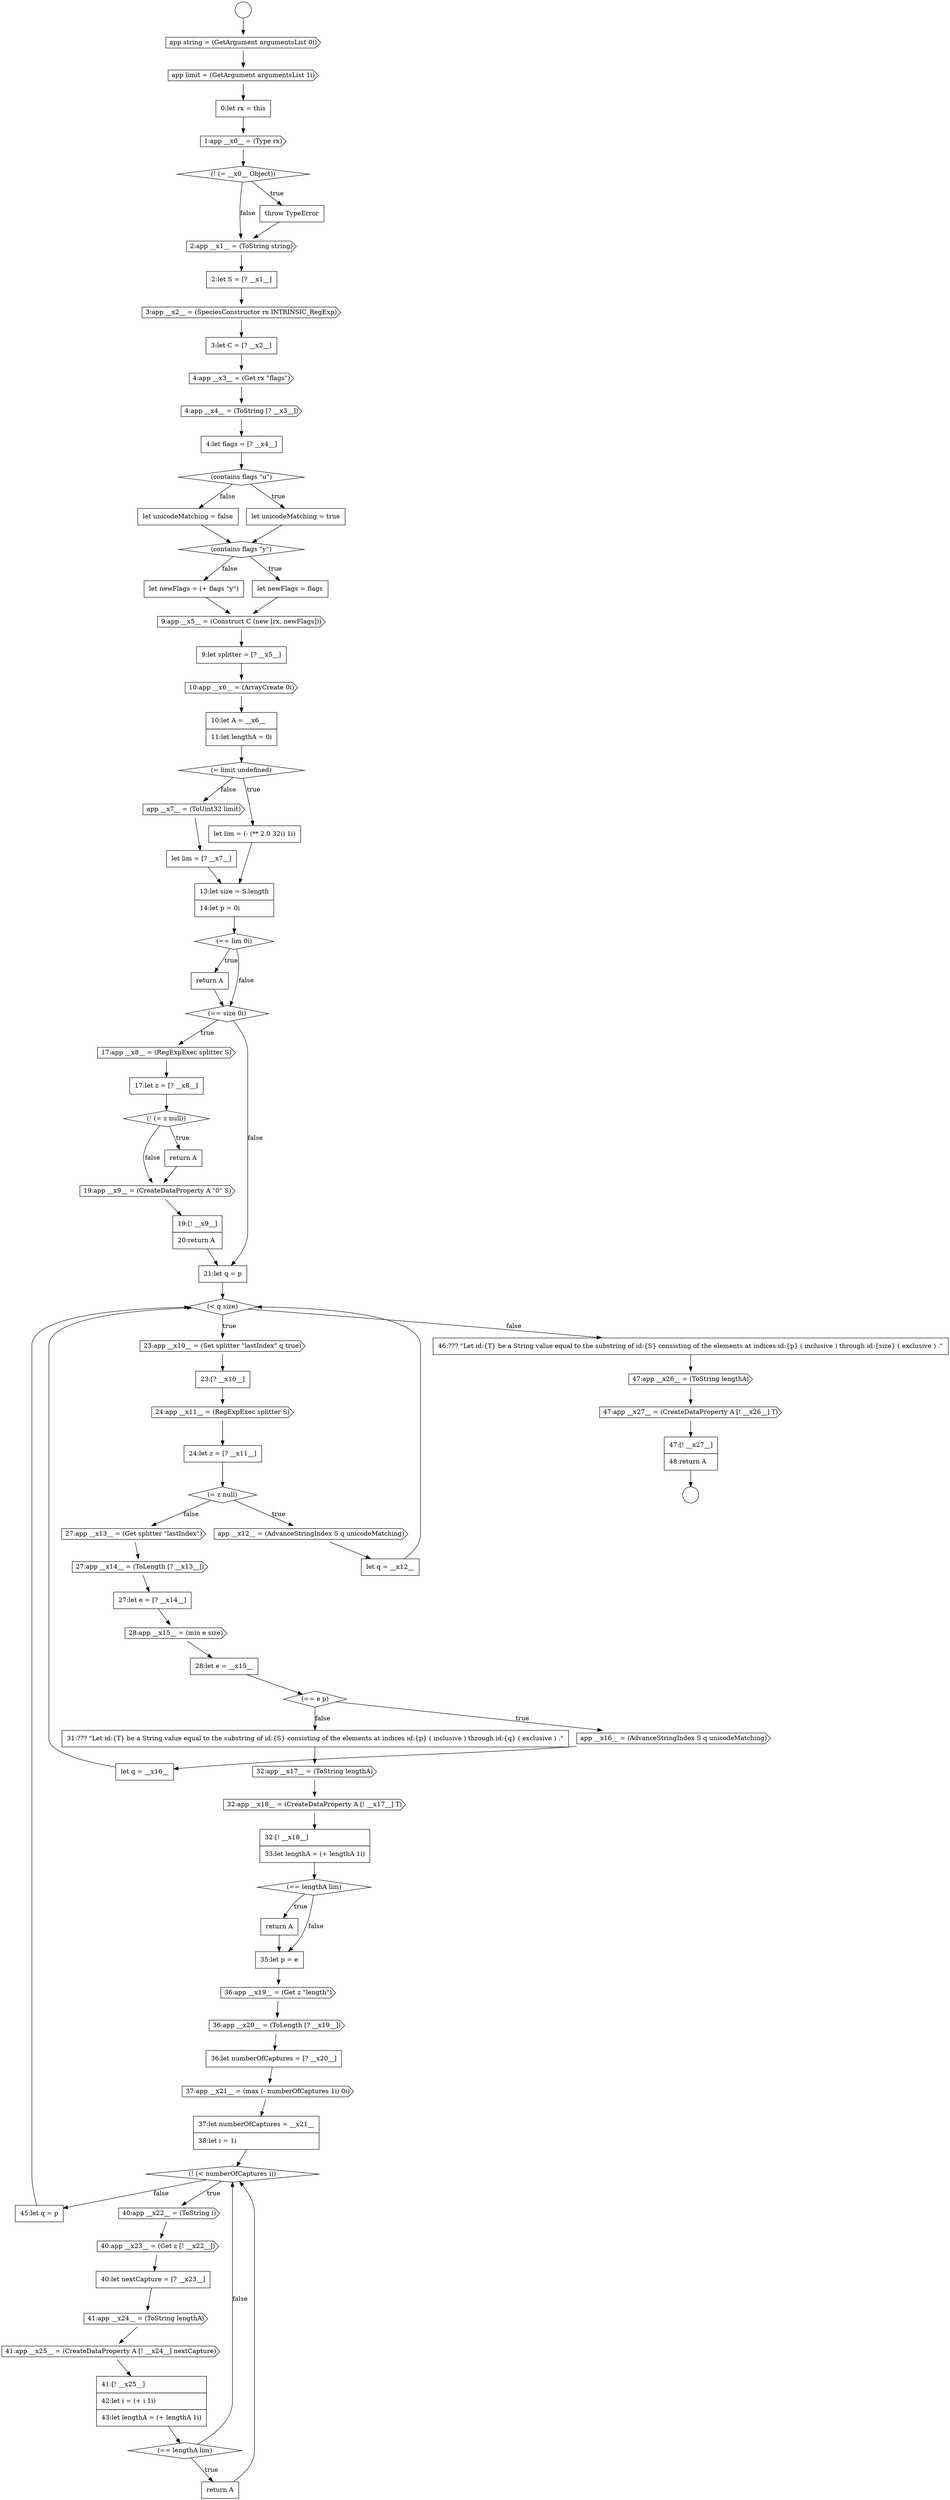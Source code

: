 digraph {
  node5 [shape=cds, label=<<font color="black">1:app __x0__ = (Type rx)</font>> color="black" fillcolor="white" style=filled]
  node65 [shape=none, margin=0, label=<<font color="black">
    <table border="0" cellborder="1" cellspacing="0" cellpadding="10">
      <tr><td align="left">36:let numberOfCaptures = [? __x20__]</td></tr>
    </table>
  </font>> color="black" fillcolor="white" style=filled]
  node77 [shape=none, margin=0, label=<<font color="black">
    <table border="0" cellborder="1" cellspacing="0" cellpadding="10">
      <tr><td align="left">45:let q = p</td></tr>
    </table>
  </font>> color="black" fillcolor="white" style=filled]
  node66 [shape=cds, label=<<font color="black">37:app __x21__ = (max (- numberOfCaptures 1i) 0i)</font>> color="black" fillcolor="white" style=filled]
  node69 [shape=cds, label=<<font color="black">40:app __x22__ = (ToString i)</font>> color="black" fillcolor="white" style=filled]
  node0 [shape=circle label=" " color="black" fillcolor="white" style=filled]
  node10 [shape=cds, label=<<font color="black">3:app __x2__ = (SpeciesConstructor rx INTRINSIC_RegExp)</font>> color="black" fillcolor="white" style=filled]
  node56 [shape=none, margin=0, label=<<font color="black">
    <table border="0" cellborder="1" cellspacing="0" cellpadding="10">
      <tr><td align="left">31:??? &quot;Let id:{T} be a String value equal to the substring of id:{S} consisting of the elements at indices id:{p} ( inclusive ) through id:{q} ( exclusive ) .&quot;</td></tr>
    </table>
  </font>> color="black" fillcolor="white" style=filled]
  node42 [shape=none, margin=0, label=<<font color="black">
    <table border="0" cellborder="1" cellspacing="0" cellpadding="10">
      <tr><td align="left">23:[? __x10__]</td></tr>
    </table>
  </font>> color="black" fillcolor="white" style=filled]
  node24 [shape=none, margin=0, label=<<font color="black">
    <table border="0" cellborder="1" cellspacing="0" cellpadding="10">
      <tr><td align="left">10:let A = __x6__</td></tr>
      <tr><td align="left">11:let lengthA = 0i</td></tr>
    </table>
  </font>> color="black" fillcolor="white" style=filled]
  node37 [shape=cds, label=<<font color="black">19:app __x9__ = (CreateDataProperty A &quot;0&quot; S)</font>> color="black" fillcolor="white" style=filled]
  node25 [shape=diamond, label=<<font color="black">(= limit undefined)</font>> color="black" fillcolor="white" style=filled]
  node52 [shape=none, margin=0, label=<<font color="black">
    <table border="0" cellborder="1" cellspacing="0" cellpadding="10">
      <tr><td align="left">28:let e = __x15__</td></tr>
    </table>
  </font>> color="black" fillcolor="white" style=filled]
  node14 [shape=none, margin=0, label=<<font color="black">
    <table border="0" cellborder="1" cellspacing="0" cellpadding="10">
      <tr><td align="left">4:let flags = [? __x4__]</td></tr>
    </table>
  </font>> color="black" fillcolor="white" style=filled]
  node20 [shape=none, margin=0, label=<<font color="black">
    <table border="0" cellborder="1" cellspacing="0" cellpadding="10">
      <tr><td align="left">let newFlags = (+ flags &quot;y&quot;)</td></tr>
    </table>
  </font>> color="black" fillcolor="white" style=filled]
  node46 [shape=cds, label=<<font color="black">app __x12__ = (AdvanceStringIndex S q unicodeMatching)</font>> color="black" fillcolor="white" style=filled]
  node57 [shape=cds, label=<<font color="black">32:app __x17__ = (ToString lengthA)</font>> color="black" fillcolor="white" style=filled]
  node78 [shape=none, margin=0, label=<<font color="black">
    <table border="0" cellborder="1" cellspacing="0" cellpadding="10">
      <tr><td align="left">46:??? &quot;Let id:{T} be a String value equal to the substring of id:{S} consisting of the elements at indices id:{p} ( inclusive ) through id:{size} ( exclusive ) .&quot;</td></tr>
    </table>
  </font>> color="black" fillcolor="white" style=filled]
  node29 [shape=none, margin=0, label=<<font color="black">
    <table border="0" cellborder="1" cellspacing="0" cellpadding="10">
      <tr><td align="left">13:let size = S.length</td></tr>
      <tr><td align="left">14:let p = 0i</td></tr>
    </table>
  </font>> color="black" fillcolor="white" style=filled]
  node61 [shape=none, margin=0, label=<<font color="black">
    <table border="0" cellborder="1" cellspacing="0" cellpadding="10">
      <tr><td align="left">return A</td></tr>
    </table>
  </font>> color="black" fillcolor="white" style=filled]
  node1 [shape=circle label=" " color="black" fillcolor="white" style=filled]
  node74 [shape=none, margin=0, label=<<font color="black">
    <table border="0" cellborder="1" cellspacing="0" cellpadding="10">
      <tr><td align="left">41:[! __x25__]</td></tr>
      <tr><td align="left">42:let i = (+ i 1i)</td></tr>
      <tr><td align="left">43:let lengthA = (+ lengthA 1i)</td></tr>
    </table>
  </font>> color="black" fillcolor="white" style=filled]
  node6 [shape=diamond, label=<<font color="black">(! (= __x0__ Object))</font>> color="black" fillcolor="white" style=filled]
  node60 [shape=diamond, label=<<font color="black">(== lengthA lim)</font>> color="black" fillcolor="white" style=filled]
  node70 [shape=cds, label=<<font color="black">40:app __x23__ = (Get z [! __x22__])</font>> color="black" fillcolor="white" style=filled]
  node21 [shape=cds, label=<<font color="black">9:app __x5__ = (Construct C (new [rx, newFlags]))</font>> color="black" fillcolor="white" style=filled]
  node33 [shape=cds, label=<<font color="black">17:app __x8__ = (RegExpExec splitter S)</font>> color="black" fillcolor="white" style=filled]
  node28 [shape=none, margin=0, label=<<font color="black">
    <table border="0" cellborder="1" cellspacing="0" cellpadding="10">
      <tr><td align="left">let lim = [? __x7__]</td></tr>
    </table>
  </font>> color="black" fillcolor="white" style=filled]
  node38 [shape=none, margin=0, label=<<font color="black">
    <table border="0" cellborder="1" cellspacing="0" cellpadding="10">
      <tr><td align="left">19:[! __x9__]</td></tr>
      <tr><td align="left">20:return A</td></tr>
    </table>
  </font>> color="black" fillcolor="white" style=filled]
  node9 [shape=none, margin=0, label=<<font color="black">
    <table border="0" cellborder="1" cellspacing="0" cellpadding="10">
      <tr><td align="left">2:let S = [? __x1__]</td></tr>
    </table>
  </font>> color="black" fillcolor="white" style=filled]
  node53 [shape=diamond, label=<<font color="black">(== e p)</font>> color="black" fillcolor="white" style=filled]
  node13 [shape=cds, label=<<font color="black">4:app __x4__ = (ToString [? __x3__])</font>> color="black" fillcolor="white" style=filled]
  node41 [shape=cds, label=<<font color="black">23:app __x10__ = (Set splitter &quot;lastIndex&quot; q true)</font>> color="black" fillcolor="white" style=filled]
  node73 [shape=cds, label=<<font color="black">41:app __x25__ = (CreateDataProperty A [! __x24__] nextCapture)</font>> color="black" fillcolor="white" style=filled]
  node2 [shape=cds, label=<<font color="black">app string = (GetArgument argumentsList 0i)</font>> color="black" fillcolor="white" style=filled]
  node45 [shape=diamond, label=<<font color="black">(= z null)</font>> color="black" fillcolor="white" style=filled]
  node64 [shape=cds, label=<<font color="black">36:app __x20__ = (ToLength [? __x19__])</font>> color="black" fillcolor="white" style=filled]
  node17 [shape=none, margin=0, label=<<font color="black">
    <table border="0" cellborder="1" cellspacing="0" cellpadding="10">
      <tr><td align="left">let unicodeMatching = false</td></tr>
    </table>
  </font>> color="black" fillcolor="white" style=filled]
  node32 [shape=diamond, label=<<font color="black">(== size 0i)</font>> color="black" fillcolor="white" style=filled]
  node34 [shape=none, margin=0, label=<<font color="black">
    <table border="0" cellborder="1" cellspacing="0" cellpadding="10">
      <tr><td align="left">17:let z = [? __x8__]</td></tr>
    </table>
  </font>> color="black" fillcolor="white" style=filled]
  node22 [shape=none, margin=0, label=<<font color="black">
    <table border="0" cellborder="1" cellspacing="0" cellpadding="10">
      <tr><td align="left">9:let splitter = [? __x5__]</td></tr>
    </table>
  </font>> color="black" fillcolor="white" style=filled]
  node44 [shape=none, margin=0, label=<<font color="black">
    <table border="0" cellborder="1" cellspacing="0" cellpadding="10">
      <tr><td align="left">24:let z = [? __x11__]</td></tr>
    </table>
  </font>> color="black" fillcolor="white" style=filled]
  node59 [shape=none, margin=0, label=<<font color="black">
    <table border="0" cellborder="1" cellspacing="0" cellpadding="10">
      <tr><td align="left">32:[! __x18__]</td></tr>
      <tr><td align="left">33:let lengthA = (+ lengthA 1i)</td></tr>
    </table>
  </font>> color="black" fillcolor="white" style=filled]
  node27 [shape=cds, label=<<font color="black">app __x7__ = (ToUint32 limit)</font>> color="black" fillcolor="white" style=filled]
  node71 [shape=none, margin=0, label=<<font color="black">
    <table border="0" cellborder="1" cellspacing="0" cellpadding="10">
      <tr><td align="left">40:let nextCapture = [? __x23__]</td></tr>
    </table>
  </font>> color="black" fillcolor="white" style=filled]
  node12 [shape=cds, label=<<font color="black">4:app __x3__ = (Get rx &quot;flags&quot;)</font>> color="black" fillcolor="white" style=filled]
  node54 [shape=cds, label=<<font color="black">app __x16__ = (AdvanceStringIndex S q unicodeMatching)</font>> color="black" fillcolor="white" style=filled]
  node49 [shape=cds, label=<<font color="black">27:app __x14__ = (ToLength [? __x13__])</font>> color="black" fillcolor="white" style=filled]
  node81 [shape=none, margin=0, label=<<font color="black">
    <table border="0" cellborder="1" cellspacing="0" cellpadding="10">
      <tr><td align="left">47:[! __x27__]</td></tr>
      <tr><td align="left">48:return A</td></tr>
    </table>
  </font>> color="black" fillcolor="white" style=filled]
  node76 [shape=none, margin=0, label=<<font color="black">
    <table border="0" cellborder="1" cellspacing="0" cellpadding="10">
      <tr><td align="left">return A</td></tr>
    </table>
  </font>> color="black" fillcolor="white" style=filled]
  node7 [shape=none, margin=0, label=<<font color="black">
    <table border="0" cellborder="1" cellspacing="0" cellpadding="10">
      <tr><td align="left">throw TypeError</td></tr>
    </table>
  </font>> color="black" fillcolor="white" style=filled]
  node39 [shape=none, margin=0, label=<<font color="black">
    <table border="0" cellborder="1" cellspacing="0" cellpadding="10">
      <tr><td align="left">21:let q = p</td></tr>
    </table>
  </font>> color="black" fillcolor="white" style=filled]
  node3 [shape=cds, label=<<font color="black">app limit = (GetArgument argumentsList 1i)</font>> color="black" fillcolor="white" style=filled]
  node80 [shape=cds, label=<<font color="black">47:app __x27__ = (CreateDataProperty A [! __x26__] T)</font>> color="black" fillcolor="white" style=filled]
  node35 [shape=diamond, label=<<font color="black">(! (= z null))</font>> color="black" fillcolor="white" style=filled]
  node48 [shape=cds, label=<<font color="black">27:app __x13__ = (Get splitter &quot;lastIndex&quot;)</font>> color="black" fillcolor="white" style=filled]
  node63 [shape=cds, label=<<font color="black">36:app __x19__ = (Get z &quot;length&quot;)</font>> color="black" fillcolor="white" style=filled]
  node18 [shape=diamond, label=<<font color="black">(contains flags &quot;y&quot;)</font>> color="black" fillcolor="white" style=filled]
  node50 [shape=none, margin=0, label=<<font color="black">
    <table border="0" cellborder="1" cellspacing="0" cellpadding="10">
      <tr><td align="left">27:let e = [? __x14__]</td></tr>
    </table>
  </font>> color="black" fillcolor="white" style=filled]
  node67 [shape=none, margin=0, label=<<font color="black">
    <table border="0" cellborder="1" cellspacing="0" cellpadding="10">
      <tr><td align="left">37:let numberOfCaptures = __x21__</td></tr>
      <tr><td align="left">38:let i = 1i</td></tr>
    </table>
  </font>> color="black" fillcolor="white" style=filled]
  node16 [shape=none, margin=0, label=<<font color="black">
    <table border="0" cellborder="1" cellspacing="0" cellpadding="10">
      <tr><td align="left">let unicodeMatching = true</td></tr>
    </table>
  </font>> color="black" fillcolor="white" style=filled]
  node31 [shape=none, margin=0, label=<<font color="black">
    <table border="0" cellborder="1" cellspacing="0" cellpadding="10">
      <tr><td align="left">return A</td></tr>
    </table>
  </font>> color="black" fillcolor="white" style=filled]
  node11 [shape=none, margin=0, label=<<font color="black">
    <table border="0" cellborder="1" cellspacing="0" cellpadding="10">
      <tr><td align="left">3:let C = [? __x2__]</td></tr>
    </table>
  </font>> color="black" fillcolor="white" style=filled]
  node72 [shape=cds, label=<<font color="black">41:app __x24__ = (ToString lengthA)</font>> color="black" fillcolor="white" style=filled]
  node43 [shape=cds, label=<<font color="black">24:app __x11__ = (RegExpExec splitter S)</font>> color="black" fillcolor="white" style=filled]
  node40 [shape=diamond, label=<<font color="black">(&lt; q size)</font>> color="black" fillcolor="white" style=filled]
  node26 [shape=none, margin=0, label=<<font color="black">
    <table border="0" cellborder="1" cellspacing="0" cellpadding="10">
      <tr><td align="left">let lim = (- (** 2.0 32i) 1i)</td></tr>
    </table>
  </font>> color="black" fillcolor="white" style=filled]
  node55 [shape=none, margin=0, label=<<font color="black">
    <table border="0" cellborder="1" cellspacing="0" cellpadding="10">
      <tr><td align="left">let q = __x16__</td></tr>
    </table>
  </font>> color="black" fillcolor="white" style=filled]
  node23 [shape=cds, label=<<font color="black">10:app __x6__ = (ArrayCreate 0i)</font>> color="black" fillcolor="white" style=filled]
  node8 [shape=cds, label=<<font color="black">2:app __x1__ = (ToString string)</font>> color="black" fillcolor="white" style=filled]
  node75 [shape=diamond, label=<<font color="black">(== lengthA lim)</font>> color="black" fillcolor="white" style=filled]
  node58 [shape=cds, label=<<font color="black">32:app __x18__ = (CreateDataProperty A [! __x17__] T)</font>> color="black" fillcolor="white" style=filled]
  node36 [shape=none, margin=0, label=<<font color="black">
    <table border="0" cellborder="1" cellspacing="0" cellpadding="10">
      <tr><td align="left">return A</td></tr>
    </table>
  </font>> color="black" fillcolor="white" style=filled]
  node30 [shape=diamond, label=<<font color="black">(== lim 0i)</font>> color="black" fillcolor="white" style=filled]
  node51 [shape=cds, label=<<font color="black">28:app __x15__ = (min e size)</font>> color="black" fillcolor="white" style=filled]
  node19 [shape=none, margin=0, label=<<font color="black">
    <table border="0" cellborder="1" cellspacing="0" cellpadding="10">
      <tr><td align="left">let newFlags = flags</td></tr>
    </table>
  </font>> color="black" fillcolor="white" style=filled]
  node4 [shape=none, margin=0, label=<<font color="black">
    <table border="0" cellborder="1" cellspacing="0" cellpadding="10">
      <tr><td align="left">0:let rx = this</td></tr>
    </table>
  </font>> color="black" fillcolor="white" style=filled]
  node79 [shape=cds, label=<<font color="black">47:app __x26__ = (ToString lengthA)</font>> color="black" fillcolor="white" style=filled]
  node47 [shape=none, margin=0, label=<<font color="black">
    <table border="0" cellborder="1" cellspacing="0" cellpadding="10">
      <tr><td align="left">let q = __x12__</td></tr>
    </table>
  </font>> color="black" fillcolor="white" style=filled]
  node15 [shape=diamond, label=<<font color="black">(contains flags &quot;u&quot;)</font>> color="black" fillcolor="white" style=filled]
  node68 [shape=diamond, label=<<font color="black">(! (&lt; numberOfCaptures i))</font>> color="black" fillcolor="white" style=filled]
  node62 [shape=none, margin=0, label=<<font color="black">
    <table border="0" cellborder="1" cellspacing="0" cellpadding="10">
      <tr><td align="left">35:let p = e</td></tr>
    </table>
  </font>> color="black" fillcolor="white" style=filled]
  node66 -> node67 [ color="black"]
  node81 -> node1 [ color="black"]
  node35 -> node36 [label=<<font color="black">true</font>> color="black"]
  node35 -> node37 [label=<<font color="black">false</font>> color="black"]
  node0 -> node2 [ color="black"]
  node30 -> node31 [label=<<font color="black">true</font>> color="black"]
  node30 -> node32 [label=<<font color="black">false</font>> color="black"]
  node10 -> node11 [ color="black"]
  node51 -> node52 [ color="black"]
  node49 -> node50 [ color="black"]
  node5 -> node6 [ color="black"]
  node3 -> node4 [ color="black"]
  node63 -> node64 [ color="black"]
  node61 -> node62 [ color="black"]
  node28 -> node29 [ color="black"]
  node64 -> node65 [ color="black"]
  node29 -> node30 [ color="black"]
  node47 -> node40 [ color="black"]
  node39 -> node40 [ color="black"]
  node67 -> node68 [ color="black"]
  node6 -> node7 [label=<<font color="black">true</font>> color="black"]
  node6 -> node8 [label=<<font color="black">false</font>> color="black"]
  node7 -> node8 [ color="black"]
  node54 -> node55 [ color="black"]
  node42 -> node43 [ color="black"]
  node34 -> node35 [ color="black"]
  node71 -> node72 [ color="black"]
  node16 -> node18 [ color="black"]
  node2 -> node3 [ color="black"]
  node62 -> node63 [ color="black"]
  node11 -> node12 [ color="black"]
  node25 -> node26 [label=<<font color="black">true</font>> color="black"]
  node25 -> node27 [label=<<font color="black">false</font>> color="black"]
  node45 -> node46 [label=<<font color="black">true</font>> color="black"]
  node45 -> node48 [label=<<font color="black">false</font>> color="black"]
  node13 -> node14 [ color="black"]
  node68 -> node69 [label=<<font color="black">true</font>> color="black"]
  node68 -> node77 [label=<<font color="black">false</font>> color="black"]
  node60 -> node61 [label=<<font color="black">true</font>> color="black"]
  node60 -> node62 [label=<<font color="black">false</font>> color="black"]
  node32 -> node33 [label=<<font color="black">true</font>> color="black"]
  node32 -> node39 [label=<<font color="black">false</font>> color="black"]
  node57 -> node58 [ color="black"]
  node79 -> node80 [ color="black"]
  node12 -> node13 [ color="black"]
  node36 -> node37 [ color="black"]
  node52 -> node53 [ color="black"]
  node22 -> node23 [ color="black"]
  node70 -> node71 [ color="black"]
  node76 -> node68 [ color="black"]
  node15 -> node16 [label=<<font color="black">true</font>> color="black"]
  node15 -> node17 [label=<<font color="black">false</font>> color="black"]
  node43 -> node44 [ color="black"]
  node9 -> node10 [ color="black"]
  node40 -> node41 [label=<<font color="black">true</font>> color="black"]
  node40 -> node78 [label=<<font color="black">false</font>> color="black"]
  node44 -> node45 [ color="black"]
  node27 -> node28 [ color="black"]
  node37 -> node38 [ color="black"]
  node23 -> node24 [ color="black"]
  node14 -> node15 [ color="black"]
  node31 -> node32 [ color="black"]
  node72 -> node73 [ color="black"]
  node78 -> node79 [ color="black"]
  node50 -> node51 [ color="black"]
  node4 -> node5 [ color="black"]
  node8 -> node9 [ color="black"]
  node21 -> node22 [ color="black"]
  node73 -> node74 [ color="black"]
  node26 -> node29 [ color="black"]
  node59 -> node60 [ color="black"]
  node75 -> node76 [label=<<font color="black">true</font>> color="black"]
  node75 -> node68 [label=<<font color="black">false</font>> color="black"]
  node20 -> node21 [ color="black"]
  node24 -> node25 [ color="black"]
  node53 -> node54 [label=<<font color="black">true</font>> color="black"]
  node53 -> node56 [label=<<font color="black">false</font>> color="black"]
  node56 -> node57 [ color="black"]
  node77 -> node40 [ color="black"]
  node69 -> node70 [ color="black"]
  node18 -> node19 [label=<<font color="black">true</font>> color="black"]
  node18 -> node20 [label=<<font color="black">false</font>> color="black"]
  node46 -> node47 [ color="black"]
  node58 -> node59 [ color="black"]
  node55 -> node40 [ color="black"]
  node65 -> node66 [ color="black"]
  node48 -> node49 [ color="black"]
  node38 -> node39 [ color="black"]
  node74 -> node75 [ color="black"]
  node19 -> node21 [ color="black"]
  node17 -> node18 [ color="black"]
  node80 -> node81 [ color="black"]
  node33 -> node34 [ color="black"]
  node41 -> node42 [ color="black"]
}
